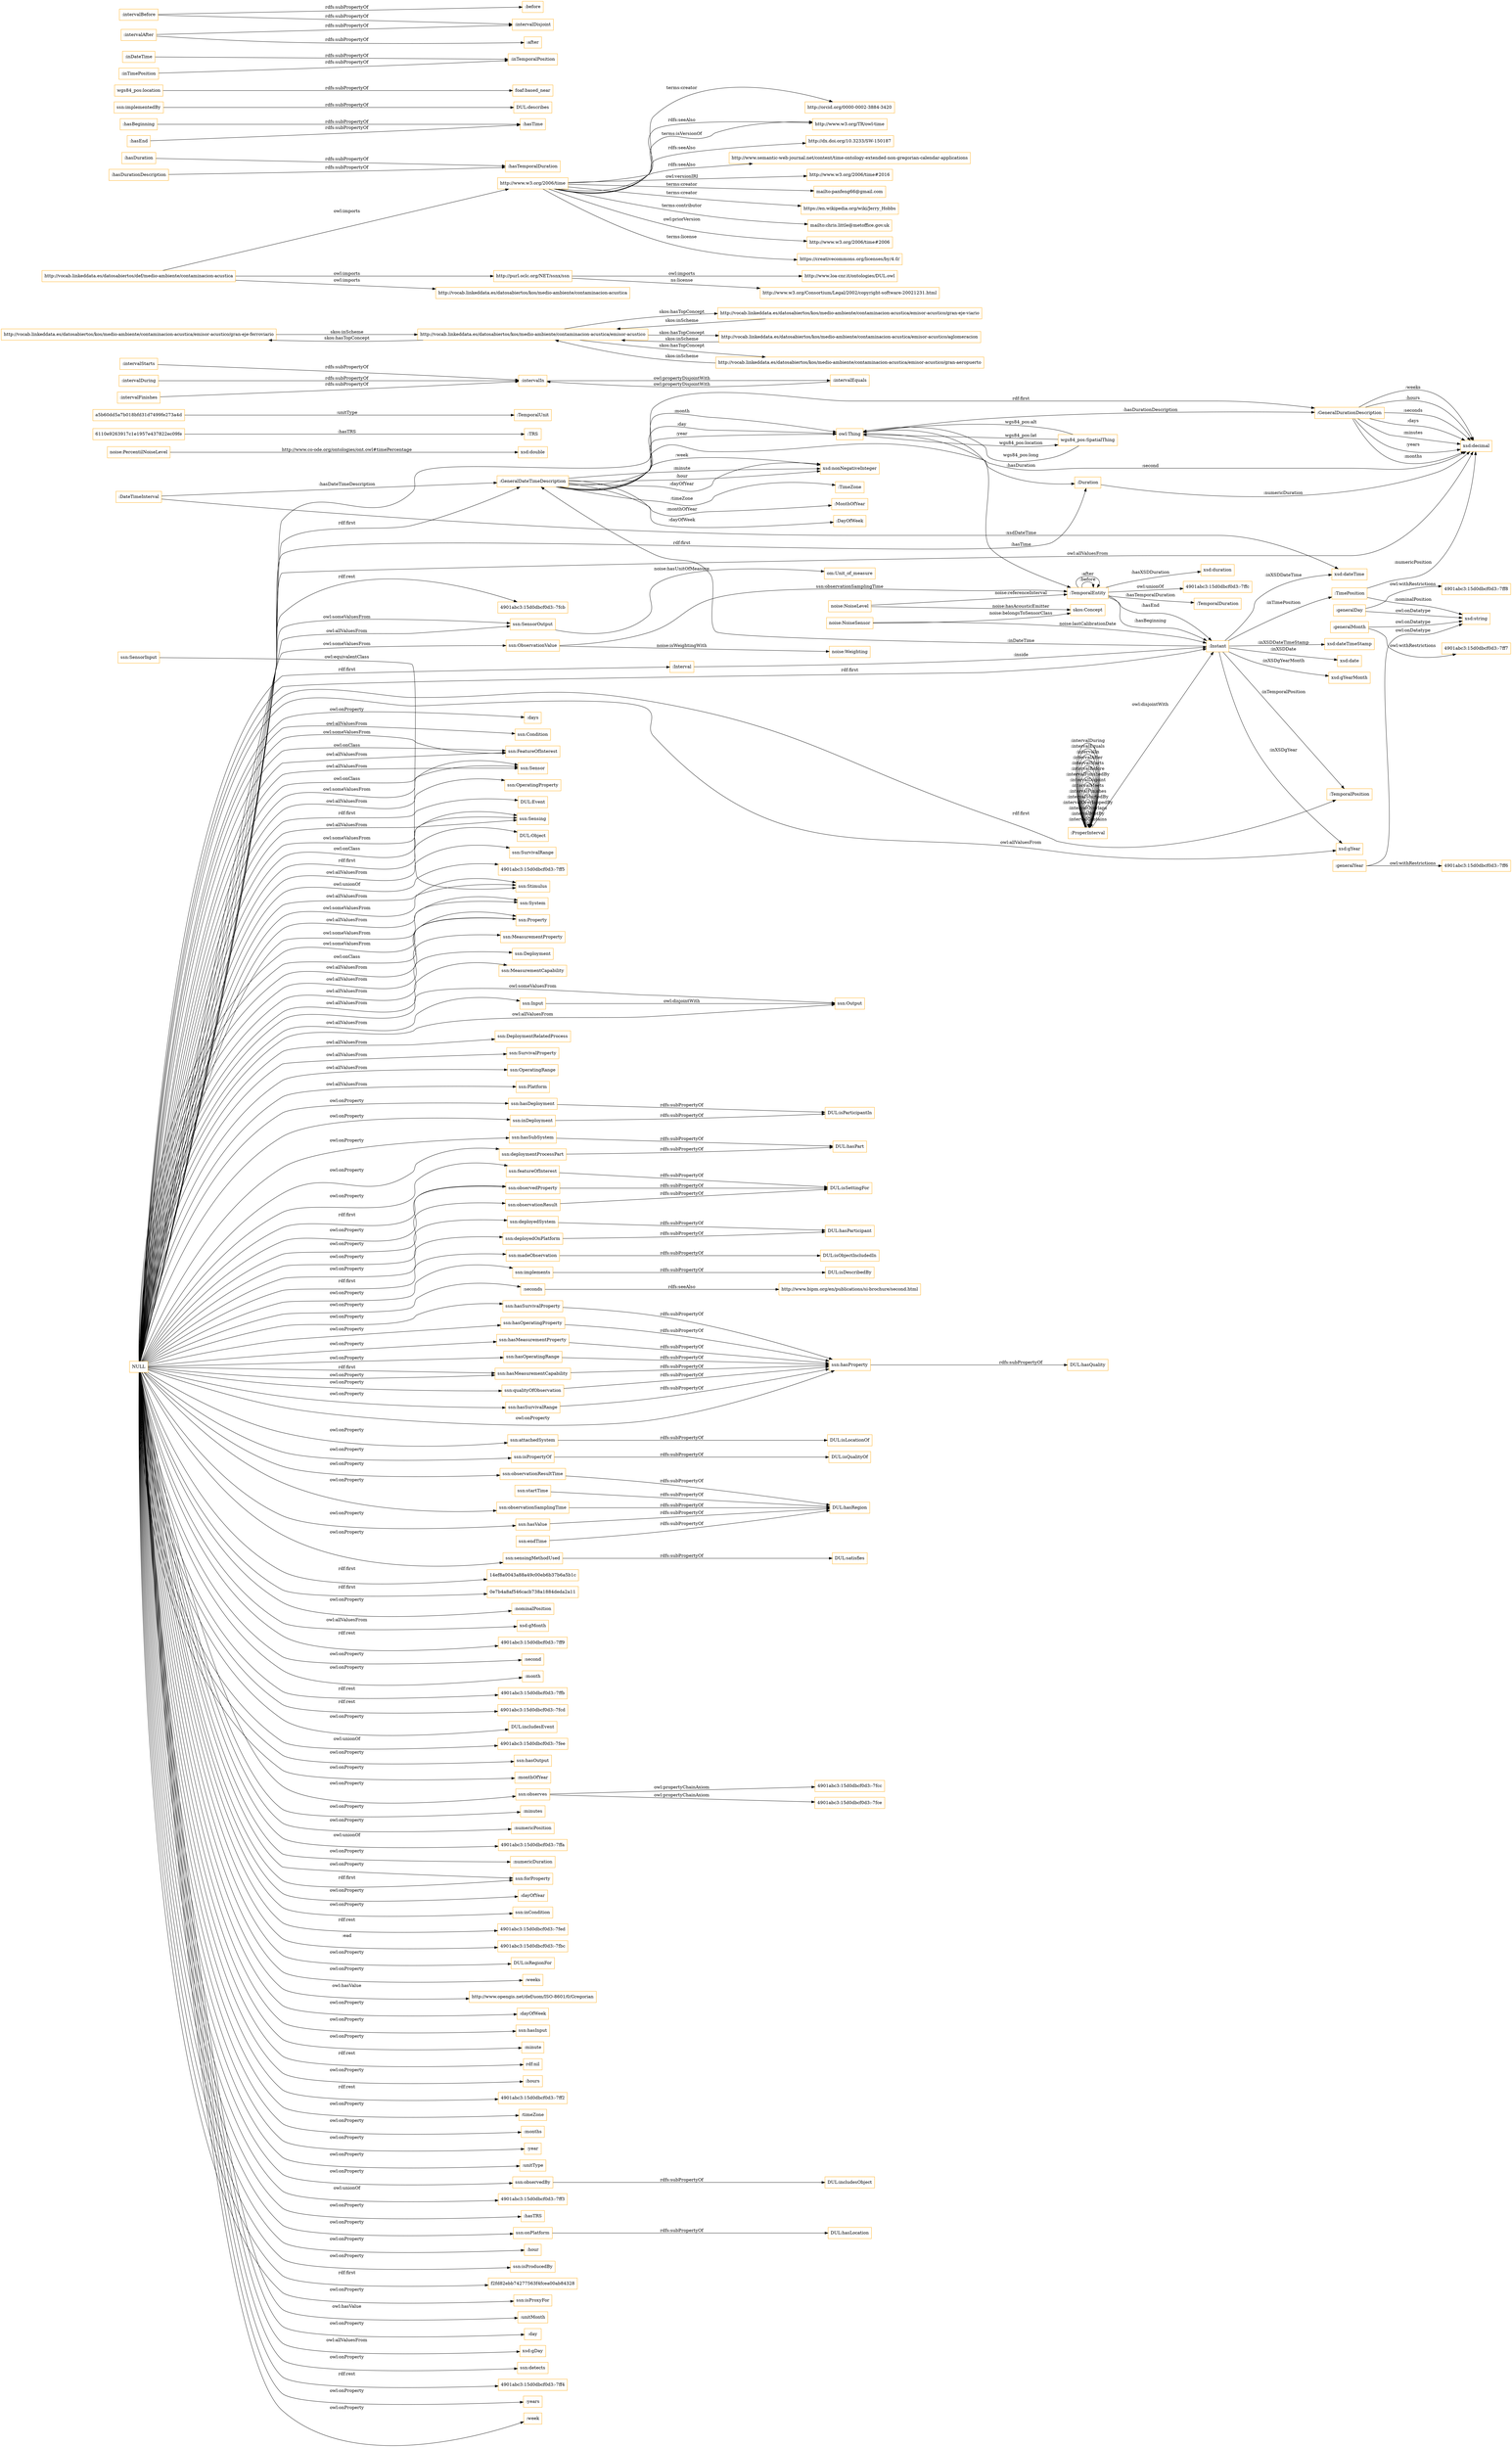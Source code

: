 digraph ar2dtool_diagram { 
rankdir=LR;
size="1501"
node [shape = rectangle, color="orange"]; "om:Unit_of_measure" "skos:Concept" "wgs84_pos:SpatialThing" "noise:Weighting" "noise:PercentilNoiseLevel" "noise:NoiseSensor" "noise:NoiseLevel" ":TimeZone" ":GeneralDateTimeDescription" ":DateTimeInterval" ":TRS" ":TemporalDuration" ":Duration" ":GeneralDurationDescription" ":ProperInterval" ":TimePosition" ":TemporalPosition" ":Interval" ":TemporalEntity" ":MonthOfYear" "6110e9263917c1e1957e437822ec09fe" "a5b60dd5a7b018bfd31d7499fe273a4d" ":TemporalUnit" ":Instant" ":DayOfWeek" "ssn:Condition" "ssn:SensorOutput" "ssn:FeatureOfInterest" "ssn:Sensor" "ssn:OperatingProperty" "DUL:Event" "ssn:Sensing" "DUL:Object" "ssn:SurvivalRange" "ssn:Stimulus" "ssn:System" "ssn:Property" "ssn:MeasurementProperty" "ssn:Deployment" "ssn:MeasurementCapability" "ssn:Input" "ssn:DeploymentRelatedProcess" "ssn:SensorInput" "ssn:ObservationValue" "ssn:SurvivalProperty" "ssn:OperatingRange" "ssn:Output" "ssn:Platform" ; /*classes style*/
	"ssn:hasDeployment" -> "DUL:isParticipantIn" [ label = "rdfs:subPropertyOf" ];
	"ssn:hasSubSystem" -> "DUL:hasPart" [ label = "rdfs:subPropertyOf" ];
	":intervalIn" -> ":intervalEquals" [ label = "owl:propertyDisjointWith" ];
	"http://vocab.linkeddata.es/datosabiertos/kos/medio-ambiente/contaminacion-acustica/emisor-acustico/gran-eje-ferroviario" -> "http://vocab.linkeddata.es/datosabiertos/kos/medio-ambiente/contaminacion-acustica/emisor-acustico" [ label = "skos:inScheme" ];
	"http://www.w3.org/2006/time" -> "http://orcid.org/0000-0002-3884-3420" [ label = "terms:creator" ];
	"http://www.w3.org/2006/time" -> "http://www.w3.org/TR/owl-time" [ label = "rdfs:seeAlso" ];
	"http://www.w3.org/2006/time" -> "http://dx.doi.org/10.3233/SW-150187" [ label = "rdfs:seeAlso" ];
	"http://www.w3.org/2006/time" -> "http://www.semantic-web-journal.net/content/time-ontology-extended-non-gregorian-calendar-applications" [ label = "rdfs:seeAlso" ];
	"http://www.w3.org/2006/time" -> "http://www.w3.org/TR/owl-time" [ label = "terms:isVersionOf" ];
	"http://www.w3.org/2006/time" -> "http://www.w3.org/2006/time#2016" [ label = "owl:versionIRI" ];
	"http://www.w3.org/2006/time" -> "mailto:panfeng66@gmail.com" [ label = "terms:creator" ];
	"http://www.w3.org/2006/time" -> "https://en.wikipedia.org/wiki/Jerry_Hobbs" [ label = "terms:creator" ];
	"http://www.w3.org/2006/time" -> "mailto:chris.little@metoffice.gov.uk" [ label = "terms:contributor" ];
	"http://www.w3.org/2006/time" -> "http://www.w3.org/2006/time#2006" [ label = "owl:priorVersion" ];
	"http://www.w3.org/2006/time" -> "https://creativecommons.org/licenses/by/4.0/" [ label = "terms:license" ];
	"ssn:inDeployment" -> "DUL:isParticipantIn" [ label = "rdfs:subPropertyOf" ];
	"ssn:deploymentProcessPart" -> "DUL:hasPart" [ label = "rdfs:subPropertyOf" ];
	":generalMonth" -> "4901abc3:15d0dbcf0d3:-7ff7" [ label = "owl:withRestrictions" ];
	":generalMonth" -> "xsd:string" [ label = "owl:onDatatype" ];
	":intervalStarts" -> ":intervalIn" [ label = "rdfs:subPropertyOf" ];
	"http://purl.oclc.org/NET/ssnx/ssn" -> "http://www.loa-cnr.it/ontologies/DUL.owl" [ label = "owl:imports" ];
	"http://purl.oclc.org/NET/ssnx/ssn" -> "http://www.w3.org/Consortium/Legal/2002/copyright-software-20021231.html" [ label = "ns:license" ];
	"http://vocab.linkeddata.es/datosabiertos/kos/medio-ambiente/contaminacion-acustica/emisor-acustico/gran-eje-viario" -> "http://vocab.linkeddata.es/datosabiertos/kos/medio-ambiente/contaminacion-acustica/emisor-acustico" [ label = "skos:inScheme" ];
	"ssn:observedProperty" -> "DUL:isSettingFor" [ label = "rdfs:subPropertyOf" ];
	"ssn:deployedSystem" -> "DUL:hasParticipant" [ label = "rdfs:subPropertyOf" ];
	":hasDuration" -> ":hasTemporalDuration" [ label = "rdfs:subPropertyOf" ];
	"ssn:deployedOnPlatform" -> "DUL:hasParticipant" [ label = "rdfs:subPropertyOf" ];
	"ssn:Input" -> "ssn:Output" [ label = "owl:disjointWith" ];
	":ProperInterval" -> ":Instant" [ label = "owl:disjointWith" ];
	"http://vocab.linkeddata.es/datosabiertos/kos/medio-ambiente/contaminacion-acustica/emisor-acustico" -> "http://vocab.linkeddata.es/datosabiertos/kos/medio-ambiente/contaminacion-acustica/emisor-acustico/aglomeracion" [ label = "skos:hasTopConcept" ];
	"http://vocab.linkeddata.es/datosabiertos/kos/medio-ambiente/contaminacion-acustica/emisor-acustico" -> "http://vocab.linkeddata.es/datosabiertos/kos/medio-ambiente/contaminacion-acustica/emisor-acustico/gran-eje-viario" [ label = "skos:hasTopConcept" ];
	"http://vocab.linkeddata.es/datosabiertos/kos/medio-ambiente/contaminacion-acustica/emisor-acustico" -> "http://vocab.linkeddata.es/datosabiertos/kos/medio-ambiente/contaminacion-acustica/emisor-acustico/gran-eje-ferroviario" [ label = "skos:hasTopConcept" ];
	"http://vocab.linkeddata.es/datosabiertos/kos/medio-ambiente/contaminacion-acustica/emisor-acustico" -> "http://vocab.linkeddata.es/datosabiertos/kos/medio-ambiente/contaminacion-acustica/emisor-acustico/gran-aeropuerto" [ label = "skos:hasTopConcept" ];
	":hasBeginning" -> ":hasTime" [ label = "rdfs:subPropertyOf" ];
	"ssn:observationResult" -> "DUL:isSettingFor" [ label = "rdfs:subPropertyOf" ];
	"ssn:madeObservation" -> "DUL:isObjectIncludedIn" [ label = "rdfs:subPropertyOf" ];
	"ssn:implements" -> "DUL:isDescribedBy" [ label = "rdfs:subPropertyOf" ];
	":intervalEquals" -> ":intervalIn" [ label = "owl:propertyDisjointWith" ];
	":seconds" -> "http://www.bipm.org/en/publications/si-brochure/second.html" [ label = "rdfs:seeAlso" ];
	"http://vocab.linkeddata.es/datosabiertos/def/medio-ambiente/contaminacion-acustica" -> "http://purl.oclc.org/NET/ssnx/ssn" [ label = "owl:imports" ];
	"http://vocab.linkeddata.es/datosabiertos/def/medio-ambiente/contaminacion-acustica" -> "http://vocab.linkeddata.es/datosabiertos/kos/medio-ambiente/contaminacion-acustica" [ label = "owl:imports" ];
	"http://vocab.linkeddata.es/datosabiertos/def/medio-ambiente/contaminacion-acustica" -> "http://www.w3.org/2006/time" [ label = "owl:imports" ];
	"ssn:hasProperty" -> "DUL:hasQuality" [ label = "rdfs:subPropertyOf" ];
	"ssn:implementedBy" -> "DUL:describes" [ label = "rdfs:subPropertyOf" ];
	"wgs84_pos:location" -> "foaf:based_near" [ label = "rdfs:subPropertyOf" ];
	"ssn:attachedSystem" -> "DUL:isLocationOf" [ label = "rdfs:subPropertyOf" ];
	":intervalDuring" -> ":intervalIn" [ label = "rdfs:subPropertyOf" ];
	"ssn:hasMeasurementProperty" -> "ssn:hasProperty" [ label = "rdfs:subPropertyOf" ];
	"ssn:hasOperatingRange" -> "ssn:hasProperty" [ label = "rdfs:subPropertyOf" ];
	"ssn:hasMeasurementCapability" -> "ssn:hasProperty" [ label = "rdfs:subPropertyOf" ];
	"ssn:isPropertyOf" -> "DUL:isQualityOf" [ label = "rdfs:subPropertyOf" ];
	"ssn:observationResultTime" -> "DUL:hasRegion" [ label = "rdfs:subPropertyOf" ];
	"ssn:sensingMethodUsed" -> "DUL:satisfies" [ label = "rdfs:subPropertyOf" ];
	"ssn:qualityOfObservation" -> "ssn:hasProperty" [ label = "rdfs:subPropertyOf" ];
	"ssn:startTime" -> "DUL:hasRegion" [ label = "rdfs:subPropertyOf" ];
	"ssn:hasSurvivalRange" -> "ssn:hasProperty" [ label = "rdfs:subPropertyOf" ];
	":inDateTime" -> ":inTemporalPosition" [ label = "rdfs:subPropertyOf" ];
	":intervalFinishes" -> ":intervalIn" [ label = "rdfs:subPropertyOf" ];
	"NULL" -> "ssn:MeasurementCapability" [ label = "owl:allValuesFrom" ];
	"NULL" -> "ssn:qualityOfObservation" [ label = "owl:onProperty" ];
	"NULL" -> "ssn:System" [ label = "owl:allValuesFrom" ];
	"NULL" -> "14ef8a0043a88a49c00eb6b37b6a5b1c" [ label = "rdf:first" ];
	"NULL" -> "ssn:isPropertyOf" [ label = "owl:onProperty" ];
	"NULL" -> "0e7b4a8af546cacb738a1884deda2a11" [ label = "rdf:first" ];
	"NULL" -> ":nominalPosition" [ label = "owl:onProperty" ];
	"NULL" -> "ssn:hasMeasurementCapability" [ label = "rdf:first" ];
	"NULL" -> "xsd:gMonth" [ label = "owl:allValuesFrom" ];
	"NULL" -> "4901abc3:15d0dbcf0d3:-7ff9" [ label = "rdf:rest" ];
	"NULL" -> ":second" [ label = "owl:onProperty" ];
	"NULL" -> "ssn:FeatureOfInterest" [ label = "owl:allValuesFrom" ];
	"NULL" -> "ssn:hasDeployment" [ label = "owl:onProperty" ];
	"NULL" -> ":month" [ label = "owl:onProperty" ];
	"NULL" -> "ssn:Sensor" [ label = "owl:someValuesFrom" ];
	"NULL" -> "ssn:hasSurvivalRange" [ label = "owl:onProperty" ];
	"NULL" -> "ssn:implements" [ label = "owl:onProperty" ];
	"NULL" -> "ssn:observationSamplingTime" [ label = "owl:onProperty" ];
	"NULL" -> "ssn:System" [ label = "owl:someValuesFrom" ];
	"NULL" -> "4901abc3:15d0dbcf0d3:-7ffb" [ label = "rdf:rest" ];
	"NULL" -> ":GeneralDurationDescription" [ label = "rdf:first" ];
	"NULL" -> "4901abc3:15d0dbcf0d3:-7fcd" [ label = "rdf:rest" ];
	"NULL" -> "DUL:includesEvent" [ label = "owl:onProperty" ];
	"NULL" -> "ssn:madeObservation" [ label = "rdf:first" ];
	"NULL" -> "ssn:Input" [ label = "owl:allValuesFrom" ];
	"NULL" -> "ssn:observedProperty" [ label = "owl:onProperty" ];
	"NULL" -> "ssn:Output" [ label = "owl:allValuesFrom" ];
	"NULL" -> "ssn:deploymentProcessPart" [ label = "owl:onProperty" ];
	"NULL" -> ":GeneralDateTimeDescription" [ label = "rdf:first" ];
	"NULL" -> "4901abc3:15d0dbcf0d3:-7fee" [ label = "owl:unionOf" ];
	"NULL" -> "ssn:hasOutput" [ label = "owl:onProperty" ];
	"NULL" -> "DUL:Event" [ label = "rdf:first" ];
	"NULL" -> "ssn:deployedSystem" [ label = "owl:onProperty" ];
	"NULL" -> ":monthOfYear" [ label = "owl:onProperty" ];
	"NULL" -> "ssn:observes" [ label = "owl:onProperty" ];
	"NULL" -> "ssn:ObservationValue" [ label = "owl:someValuesFrom" ];
	"NULL" -> ":minutes" [ label = "owl:onProperty" ];
	"NULL" -> "DUL:Object" [ label = "rdf:first" ];
	"NULL" -> ":numericPosition" [ label = "owl:onProperty" ];
	"NULL" -> "4901abc3:15d0dbcf0d3:-7ffa" [ label = "owl:unionOf" ];
	"NULL" -> "ssn:hasMeasurementCapability" [ label = "owl:onProperty" ];
	"NULL" -> "ssn:sensingMethodUsed" [ label = "owl:onProperty" ];
	"NULL" -> "ssn:inDeployment" [ label = "owl:onProperty" ];
	"NULL" -> "ssn:DeploymentRelatedProcess" [ label = "owl:allValuesFrom" ];
	"NULL" -> ":numericDuration" [ label = "owl:onProperty" ];
	"NULL" -> "ssn:forProperty" [ label = "owl:onProperty" ];
	"NULL" -> "ssn:Deployment" [ label = "owl:allValuesFrom" ];
	"NULL" -> ":dayOfYear" [ label = "owl:onProperty" ];
	"NULL" -> "ssn:inCondition" [ label = "owl:onProperty" ];
	"NULL" -> "4901abc3:15d0dbcf0d3:-7fed" [ label = "rdf:rest" ];
	"NULL" -> "4901abc3:15d0dbcf0d3:-7fbc" [ label = ":ead" ];
	"NULL" -> "DUL:isRegionFor" [ label = "owl:onProperty" ];
	"NULL" -> ":weeks" [ label = "owl:onProperty" ];
	"NULL" -> "http://www.opengis.net/def/uom/ISO-8601/0/Gregorian" [ label = "owl:hasValue" ];
	"NULL" -> "ssn:Stimulus" [ label = "owl:someValuesFrom" ];
	"NULL" -> ":TemporalPosition" [ label = "rdf:first" ];
	"NULL" -> "ssn:hasProperty" [ label = "owl:onProperty" ];
	"NULL" -> "ssn:Sensor" [ label = "owl:allValuesFrom" ];
	"NULL" -> ":dayOfWeek" [ label = "owl:onProperty" ];
	"NULL" -> "ssn:Output" [ label = "owl:someValuesFrom" ];
	"NULL" -> "ssn:hasInput" [ label = "owl:onProperty" ];
	"NULL" -> ":minute" [ label = "owl:onProperty" ];
	"NULL" -> "ssn:SensorOutput" [ label = "owl:allValuesFrom" ];
	"NULL" -> "rdf:nil" [ label = "rdf:rest" ];
	"NULL" -> "ssn:Sensor" [ label = "owl:onClass" ];
	"NULL" -> "ssn:observationResult" [ label = "owl:onProperty" ];
	"NULL" -> ":hours" [ label = "owl:onProperty" ];
	"NULL" -> "4901abc3:15d0dbcf0d3:-7ff2" [ label = "rdf:rest" ];
	"NULL" -> ":timeZone" [ label = "owl:onProperty" ];
	"NULL" -> "ssn:hasSurvivalProperty" [ label = "owl:onProperty" ];
	"NULL" -> "ssn:hasOperatingProperty" [ label = "owl:onProperty" ];
	"NULL" -> "ssn:Property" [ label = "owl:allValuesFrom" ];
	"NULL" -> ":months" [ label = "owl:onProperty" ];
	"NULL" -> ":year" [ label = "owl:onProperty" ];
	"NULL" -> ":unitType" [ label = "owl:onProperty" ];
	"NULL" -> ":Duration" [ label = "rdf:first" ];
	"NULL" -> "ssn:hasOperatingRange" [ label = "owl:onProperty" ];
	"NULL" -> ":seconds" [ label = "owl:onProperty" ];
	"NULL" -> "ssn:attachedSystem" [ label = "owl:onProperty" ];
	"NULL" -> "ssn:observedBy" [ label = "owl:onProperty" ];
	"NULL" -> "4901abc3:15d0dbcf0d3:-7ff3" [ label = "owl:unionOf" ];
	"NULL" -> "ssn:FeatureOfInterest" [ label = "owl:someValuesFrom" ];
	"NULL" -> ":hasTRS" [ label = "owl:onProperty" ];
	"NULL" -> "ssn:FeatureOfInterest" [ label = "owl:onClass" ];
	"NULL" -> "ssn:Stimulus" [ label = "owl:allValuesFrom" ];
	"NULL" -> "ssn:onPlatform" [ label = "owl:onProperty" ];
	"NULL" -> "ssn:OperatingRange" [ label = "owl:allValuesFrom" ];
	"NULL" -> ":hour" [ label = "owl:onProperty" ];
	"NULL" -> "ssn:Sensing" [ label = "owl:onClass" ];
	"NULL" -> "ssn:hasMeasurementProperty" [ label = "owl:onProperty" ];
	"NULL" -> "ssn:isProducedBy" [ label = "owl:onProperty" ];
	"NULL" -> "ssn:hasSubSystem" [ label = "owl:onProperty" ];
	"NULL" -> "f2fd82ebb74277563f4fcea00ab84328" [ label = "rdf:first" ];
	"NULL" -> "ssn:isProxyFor" [ label = "owl:onProperty" ];
	"NULL" -> "ssn:Platform" [ label = "owl:allValuesFrom" ];
	"NULL" -> "ssn:SurvivalProperty" [ label = "owl:allValuesFrom" ];
	"NULL" -> ":unitMonth" [ label = "owl:hasValue" ];
	"NULL" -> "xsd:gYear" [ label = "owl:allValuesFrom" ];
	"NULL" -> "ssn:Property" [ label = "owl:someValuesFrom" ];
	"NULL" -> ":day" [ label = "owl:onProperty" ];
	"NULL" -> "ssn:Property" [ label = "owl:onClass" ];
	"NULL" -> "xsd:gDay" [ label = "owl:allValuesFrom" ];
	"NULL" -> "ssn:deployedOnPlatform" [ label = "owl:onProperty" ];
	"NULL" -> "ssn:detects" [ label = "owl:onProperty" ];
	"NULL" -> "ssn:Sensing" [ label = "owl:allValuesFrom" ];
	"NULL" -> ":Interval" [ label = "rdf:first" ];
	"NULL" -> "4901abc3:15d0dbcf0d3:-7ff4" [ label = "rdf:rest" ];
	"NULL" -> "ssn:SurvivalRange" [ label = "owl:allValuesFrom" ];
	"NULL" -> "ssn:Sensing" [ label = "owl:someValuesFrom" ];
	"NULL" -> "ssn:MeasurementProperty" [ label = "owl:allValuesFrom" ];
	"NULL" -> ":years" [ label = "owl:onProperty" ];
	"NULL" -> ":week" [ label = "owl:onProperty" ];
	"NULL" -> ":Instant" [ label = "rdf:first" ];
	"NULL" -> "ssn:observationResultTime" [ label = "owl:onProperty" ];
	"NULL" -> "xsd:decimal" [ label = "owl:allValuesFrom" ];
	"NULL" -> "ssn:hasValue" [ label = "owl:onProperty" ];
	"NULL" -> "ssn:forProperty" [ label = "rdf:first" ];
	"NULL" -> "ssn:SensorOutput" [ label = "owl:someValuesFrom" ];
	"NULL" -> "ssn:featureOfInterest" [ label = "owl:onProperty" ];
	"NULL" -> "4901abc3:15d0dbcf0d3:-7fcb" [ label = "rdf:rest" ];
	"NULL" -> "ssn:OperatingProperty" [ label = "owl:allValuesFrom" ];
	"NULL" -> ":days" [ label = "owl:onProperty" ];
	"NULL" -> "ssn:Condition" [ label = "owl:allValuesFrom" ];
	"NULL" -> "4901abc3:15d0dbcf0d3:-7ff5" [ label = "owl:unionOf" ];
	"NULL" -> "ssn:observedProperty" [ label = "rdf:first" ];
	"ssn:SensorInput" -> "ssn:Stimulus" [ label = "owl:equivalentClass" ];
	"ssn:onPlatform" -> "DUL:hasLocation" [ label = "rdfs:subPropertyOf" ];
	":intervalBefore" -> ":intervalDisjoint" [ label = "rdfs:subPropertyOf" ];
	":intervalBefore" -> ":before" [ label = "rdfs:subPropertyOf" ];
	":TemporalEntity" -> "4901abc3:15d0dbcf0d3:-7ffc" [ label = "owl:unionOf" ];
	"ssn:observedBy" -> "DUL:includesObject" [ label = "rdfs:subPropertyOf" ];
	":intervalAfter" -> ":intervalDisjoint" [ label = "rdfs:subPropertyOf" ];
	":intervalAfter" -> ":after" [ label = "rdfs:subPropertyOf" ];
	":hasEnd" -> ":hasTime" [ label = "rdfs:subPropertyOf" ];
	"http://vocab.linkeddata.es/datosabiertos/kos/medio-ambiente/contaminacion-acustica/emisor-acustico/gran-aeropuerto" -> "http://vocab.linkeddata.es/datosabiertos/kos/medio-ambiente/contaminacion-acustica/emisor-acustico" [ label = "skos:inScheme" ];
	"ssn:observes" -> "4901abc3:15d0dbcf0d3:-7fcc" [ label = "owl:propertyChainAxiom" ];
	"ssn:observes" -> "4901abc3:15d0dbcf0d3:-7fce" [ label = "owl:propertyChainAxiom" ];
	":inTimePosition" -> ":inTemporalPosition" [ label = "rdfs:subPropertyOf" ];
	"ssn:featureOfInterest" -> "DUL:isSettingFor" [ label = "rdfs:subPropertyOf" ];
	"http://vocab.linkeddata.es/datosabiertos/kos/medio-ambiente/contaminacion-acustica/emisor-acustico/aglomeracion" -> "http://vocab.linkeddata.es/datosabiertos/kos/medio-ambiente/contaminacion-acustica/emisor-acustico" [ label = "skos:inScheme" ];
	"ssn:hasValue" -> "DUL:hasRegion" [ label = "rdfs:subPropertyOf" ];
	"ssn:observationSamplingTime" -> "DUL:hasRegion" [ label = "rdfs:subPropertyOf" ];
	":generalDay" -> "4901abc3:15d0dbcf0d3:-7ff8" [ label = "owl:withRestrictions" ];
	":generalDay" -> "xsd:string" [ label = "owl:onDatatype" ];
	":generalYear" -> "4901abc3:15d0dbcf0d3:-7ff6" [ label = "owl:withRestrictions" ];
	":generalYear" -> "xsd:string" [ label = "owl:onDatatype" ];
	":hasDurationDescription" -> ":hasTemporalDuration" [ label = "rdfs:subPropertyOf" ];
	"ssn:endTime" -> "DUL:hasRegion" [ label = "rdfs:subPropertyOf" ];
	"ssn:hasOperatingProperty" -> "ssn:hasProperty" [ label = "rdfs:subPropertyOf" ];
	"ssn:hasSurvivalProperty" -> "ssn:hasProperty" [ label = "rdfs:subPropertyOf" ];
	":TimePosition" -> "xsd:string" [ label = ":nominalPosition" ];
	":GeneralDateTimeDescription" -> ":DayOfWeek" [ label = ":dayOfWeek" ];
	":TemporalEntity" -> ":Instant" [ label = ":hasEnd" ];
	":Instant" -> "xsd:gYear" [ label = ":inXSDgYear" ];
	":ProperInterval" -> ":ProperInterval" [ label = ":intervalContains" ];
	"ssn:ObservationValue" -> "noise:Weighting" [ label = "noise:isWeightingWith" ];
	":TemporalEntity" -> ":Instant" [ label = ":hasBeginning" ];
	"wgs84_pos:SpatialThing" -> "owl:Thing" [ label = "wgs84_pos:long" ];
	":GeneralDurationDescription" -> "xsd:decimal" [ label = ":hours" ];
	"a5b60dd5a7b018bfd31d7499fe273a4d" -> ":TemporalUnit" [ label = ":unitType" ];
	":GeneralDateTimeDescription" -> "owl:Thing" [ label = ":year" ];
	"noise:NoiseLevel" -> ":TemporalEntity" [ label = "noise:referenceInterval" ];
	"noise:NoiseLevel" -> "skos:Concept" [ label = "noise:hasAcousticEmitter" ];
	":ProperInterval" -> ":ProperInterval" [ label = ":intervalMetBy" ];
	":Instant" -> "xsd:dateTimeStamp" [ label = ":inXSDDateTimeStamp" ];
	"owl:Thing" -> ":GeneralDurationDescription" [ label = ":hasDurationDescription" ];
	":ProperInterval" -> ":ProperInterval" [ label = ":intervalOverlaps" ];
	":GeneralDurationDescription" -> "xsd:decimal" [ label = ":seconds" ];
	":Instant" -> "xsd:date" [ label = ":inXSDDate" ];
	":DateTimeInterval" -> "xsd:dateTime" [ label = ":xsdDateTime" ];
	":ProperInterval" -> ":ProperInterval" [ label = ":intervalOverlappedBy" ];
	":GeneralDateTimeDescription" -> ":TimeZone" [ label = ":timeZone" ];
	":Instant" -> ":TemporalPosition" [ label = ":inTemporalPosition" ];
	":GeneralDurationDescription" -> "xsd:decimal" [ label = ":days" ];
	"ssn:SensorOutput" -> "om:Unit_of_measure" [ label = "noise:hasUnitOfMeasure" ];
	"owl:Thing" -> ":TemporalEntity" [ label = ":hasTime" ];
	":ProperInterval" -> ":ProperInterval" [ label = ":intervalStartedBy" ];
	":Instant" -> "xsd:dateTime" [ label = ":inXSDDateTime" ];
	":Instant" -> "xsd:gYearMonth" [ label = ":inXSDgYearMonth" ];
	":Instant" -> ":GeneralDateTimeDescription" [ label = ":inDateTime" ];
	":TemporalEntity" -> "xsd:duration" [ label = ":hasXSDDuration" ];
	"ssn:ObservationValue" -> ":TemporalEntity" [ label = "ssn:observationSamplingTime" ];
	"noise:NoiseSensor" -> ":Instant" [ label = "noise:lastCalibrationDate" ];
	":GeneralDateTimeDescription" -> "xsd:nonNegativeInteger" [ label = ":minute" ];
	":GeneralDurationDescription" -> "xsd:decimal" [ label = ":minutes" ];
	":GeneralDateTimeDescription" -> "xsd:nonNegativeInteger" [ label = ":hour" ];
	":ProperInterval" -> ":ProperInterval" [ label = ":intervalFinishes" ];
	":Instant" -> ":TimePosition" [ label = ":inTimePosition" ];
	":GeneralDurationDescription" -> "xsd:decimal" [ label = ":years" ];
	"wgs84_pos:SpatialThing" -> "owl:Thing" [ label = "wgs84_pos:alt" ];
	":ProperInterval" -> ":ProperInterval" [ label = ":intervalMeets" ];
	"6110e9263917c1e1957e437822ec09fe" -> ":TRS" [ label = ":hasTRS" ];
	":GeneralDateTimeDescription" -> "xsd:nonNegativeInteger" [ label = ":dayOfYear" ];
	":GeneralDateTimeDescription" -> "xsd:nonNegativeInteger" [ label = ":week" ];
	"owl:Thing" -> ":Duration" [ label = ":hasDuration" ];
	":GeneralDurationDescription" -> "xsd:decimal" [ label = ":months" ];
	":TimePosition" -> "xsd:decimal" [ label = ":numericPosition" ];
	":TemporalEntity" -> ":TemporalDuration" [ label = ":hasTemporalDuration" ];
	":GeneralDateTimeDescription" -> "owl:Thing" [ label = ":month" ];
	":ProperInterval" -> ":ProperInterval" [ label = ":intervalDisjoint" ];
	":ProperInterval" -> ":ProperInterval" [ label = ":intervalFinishedBy" ];
	"wgs84_pos:SpatialThing" -> "owl:Thing" [ label = "wgs84_pos:lat" ];
	"owl:Thing" -> "wgs84_pos:SpatialThing" [ label = "wgs84_pos:location" ];
	":TemporalEntity" -> ":TemporalEntity" [ label = ":before" ];
	":ProperInterval" -> ":ProperInterval" [ label = ":intervalBefore" ];
	":GeneralDateTimeDescription" -> "xsd:decimal" [ label = ":second" ];
	":GeneralDurationDescription" -> "xsd:decimal" [ label = ":weeks" ];
	":TemporalEntity" -> ":TemporalEntity" [ label = ":after" ];
	":ProperInterval" -> ":ProperInterval" [ label = ":intervalStarts" ];
	":GeneralDateTimeDescription" -> ":MonthOfYear" [ label = ":monthOfYear" ];
	":ProperInterval" -> ":ProperInterval" [ label = ":intervalAfter" ];
	":Interval" -> ":Instant" [ label = ":inside" ];
	":GeneralDateTimeDescription" -> "owl:Thing" [ label = ":day" ];
	"noise:NoiseSensor" -> "skos:Concept" [ label = "noise:belongsToSensorClass" ];
	":DateTimeInterval" -> ":GeneralDateTimeDescription" [ label = ":hasDateTimeDescription" ];
	"noise:PercentilNoiseLevel" -> "xsd:double" [ label = "http://www.co-ode.org/ontologies/ont.owl#timePercentage" ];
	":ProperInterval" -> ":ProperInterval" [ label = ":intervalIn" ];
	":Duration" -> "xsd:decimal" [ label = ":numericDuration" ];
	":ProperInterval" -> ":ProperInterval" [ label = ":intervalEquals" ];
	":ProperInterval" -> ":ProperInterval" [ label = ":intervalDuring" ];

}
